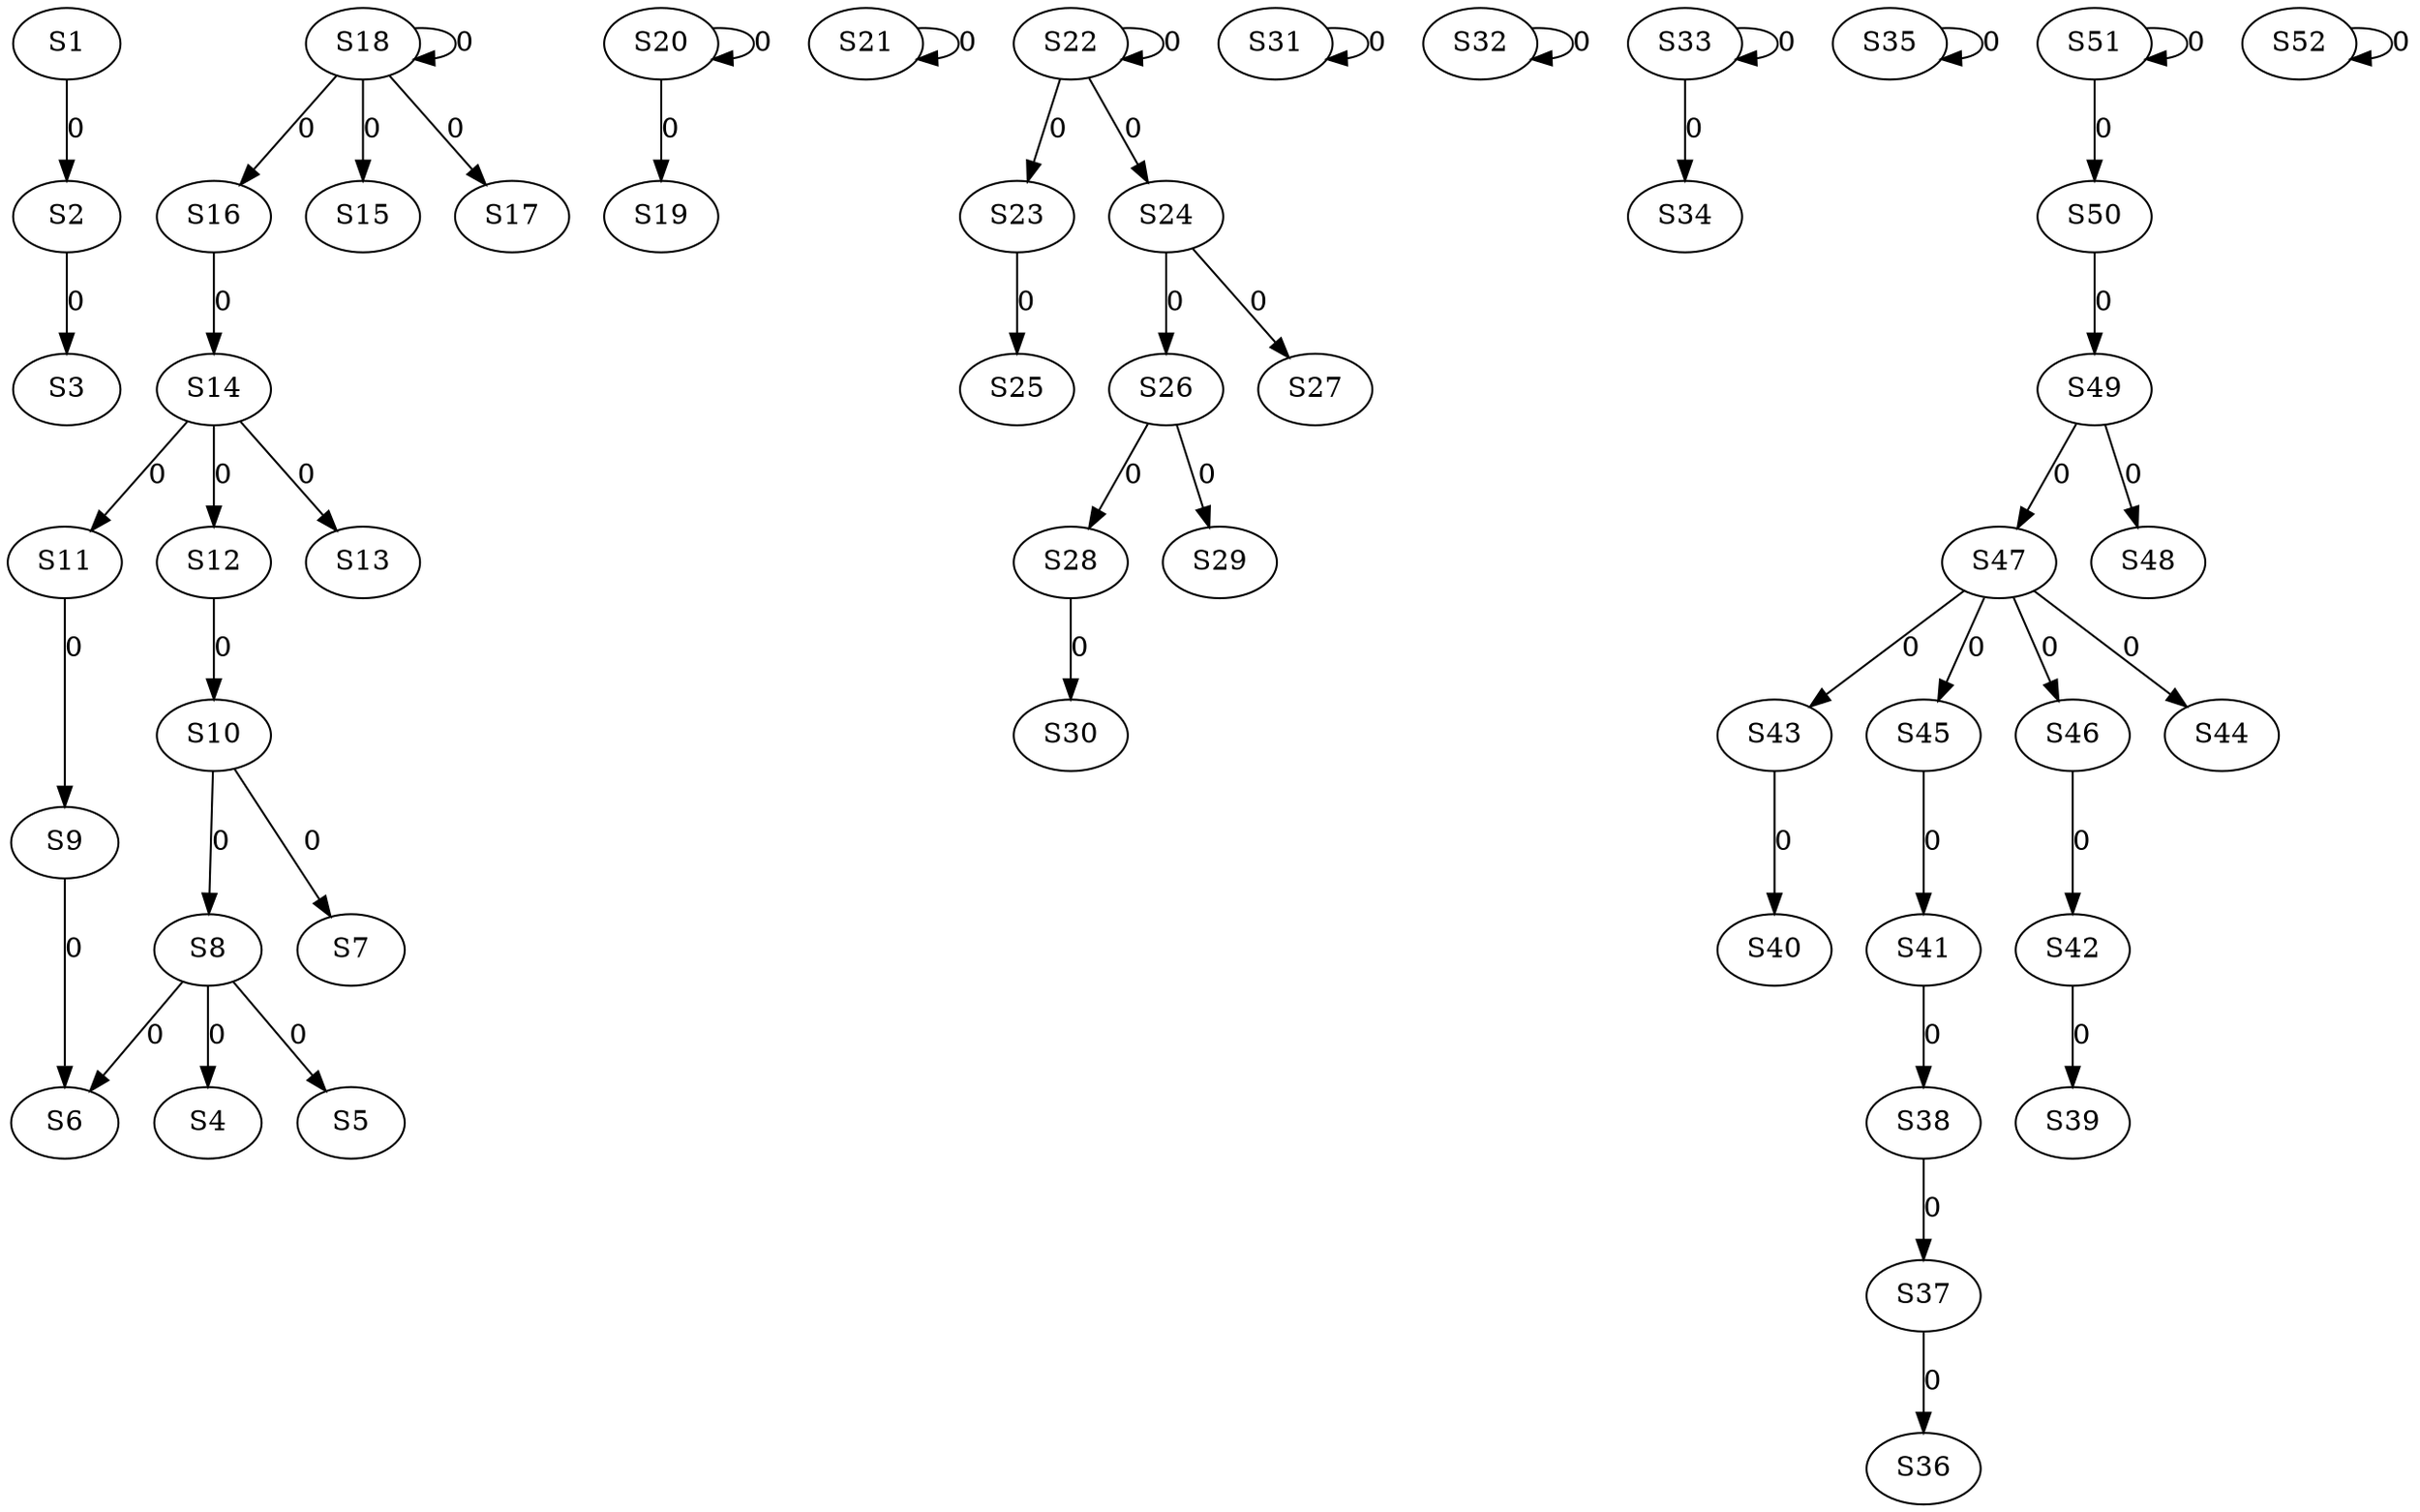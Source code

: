 strict digraph {
	S1 -> S2 [ label = 0 ];
	S2 -> S3 [ label = 0 ];
	S8 -> S4 [ label = 0 ];
	S8 -> S5 [ label = 0 ];
	S8 -> S6 [ label = 0 ];
	S10 -> S7 [ label = 0 ];
	S10 -> S8 [ label = 0 ];
	S11 -> S9 [ label = 0 ];
	S12 -> S10 [ label = 0 ];
	S14 -> S11 [ label = 0 ];
	S14 -> S12 [ label = 0 ];
	S14 -> S13 [ label = 0 ];
	S16 -> S14 [ label = 0 ];
	S18 -> S15 [ label = 0 ];
	S18 -> S16 [ label = 0 ];
	S18 -> S17 [ label = 0 ];
	S18 -> S18 [ label = 0 ];
	S20 -> S19 [ label = 0 ];
	S20 -> S20 [ label = 0 ];
	S21 -> S21 [ label = 0 ];
	S22 -> S22 [ label = 0 ];
	S22 -> S23 [ label = 0 ];
	S22 -> S24 [ label = 0 ];
	S23 -> S25 [ label = 0 ];
	S24 -> S26 [ label = 0 ];
	S24 -> S27 [ label = 0 ];
	S26 -> S28 [ label = 0 ];
	S26 -> S29 [ label = 0 ];
	S28 -> S30 [ label = 0 ];
	S31 -> S31 [ label = 0 ];
	S32 -> S32 [ label = 0 ];
	S33 -> S33 [ label = 0 ];
	S33 -> S34 [ label = 0 ];
	S35 -> S35 [ label = 0 ];
	S37 -> S36 [ label = 0 ];
	S38 -> S37 [ label = 0 ];
	S41 -> S38 [ label = 0 ];
	S42 -> S39 [ label = 0 ];
	S43 -> S40 [ label = 0 ];
	S45 -> S41 [ label = 0 ];
	S46 -> S42 [ label = 0 ];
	S47 -> S43 [ label = 0 ];
	S47 -> S44 [ label = 0 ];
	S47 -> S45 [ label = 0 ];
	S47 -> S46 [ label = 0 ];
	S49 -> S47 [ label = 0 ];
	S49 -> S48 [ label = 0 ];
	S50 -> S49 [ label = 0 ];
	S51 -> S50 [ label = 0 ];
	S51 -> S51 [ label = 0 ];
	S52 -> S52 [ label = 0 ];
	S9 -> S6 [ label = 0 ];
}